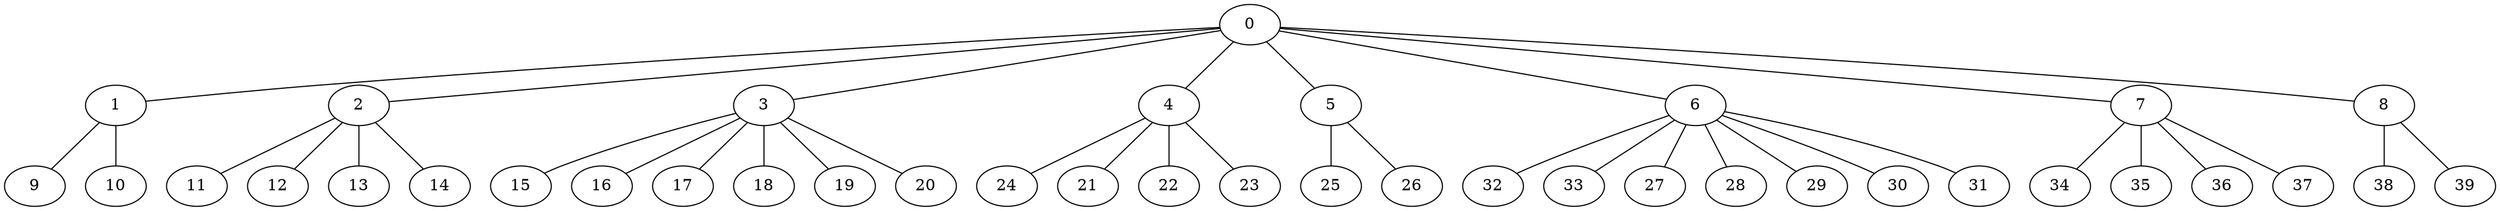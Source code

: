 
graph graphname {
    0 -- 1
0 -- 2
0 -- 3
0 -- 4
0 -- 5
0 -- 6
0 -- 7
0 -- 8
1 -- 9
1 -- 10
2 -- 11
2 -- 12
2 -- 13
2 -- 14
3 -- 15
3 -- 16
3 -- 17
3 -- 18
3 -- 19
3 -- 20
4 -- 24
4 -- 21
4 -- 22
4 -- 23
5 -- 25
5 -- 26
6 -- 32
6 -- 33
6 -- 27
6 -- 28
6 -- 29
6 -- 30
6 -- 31
7 -- 34
7 -- 35
7 -- 36
7 -- 37
8 -- 38
8 -- 39

}
